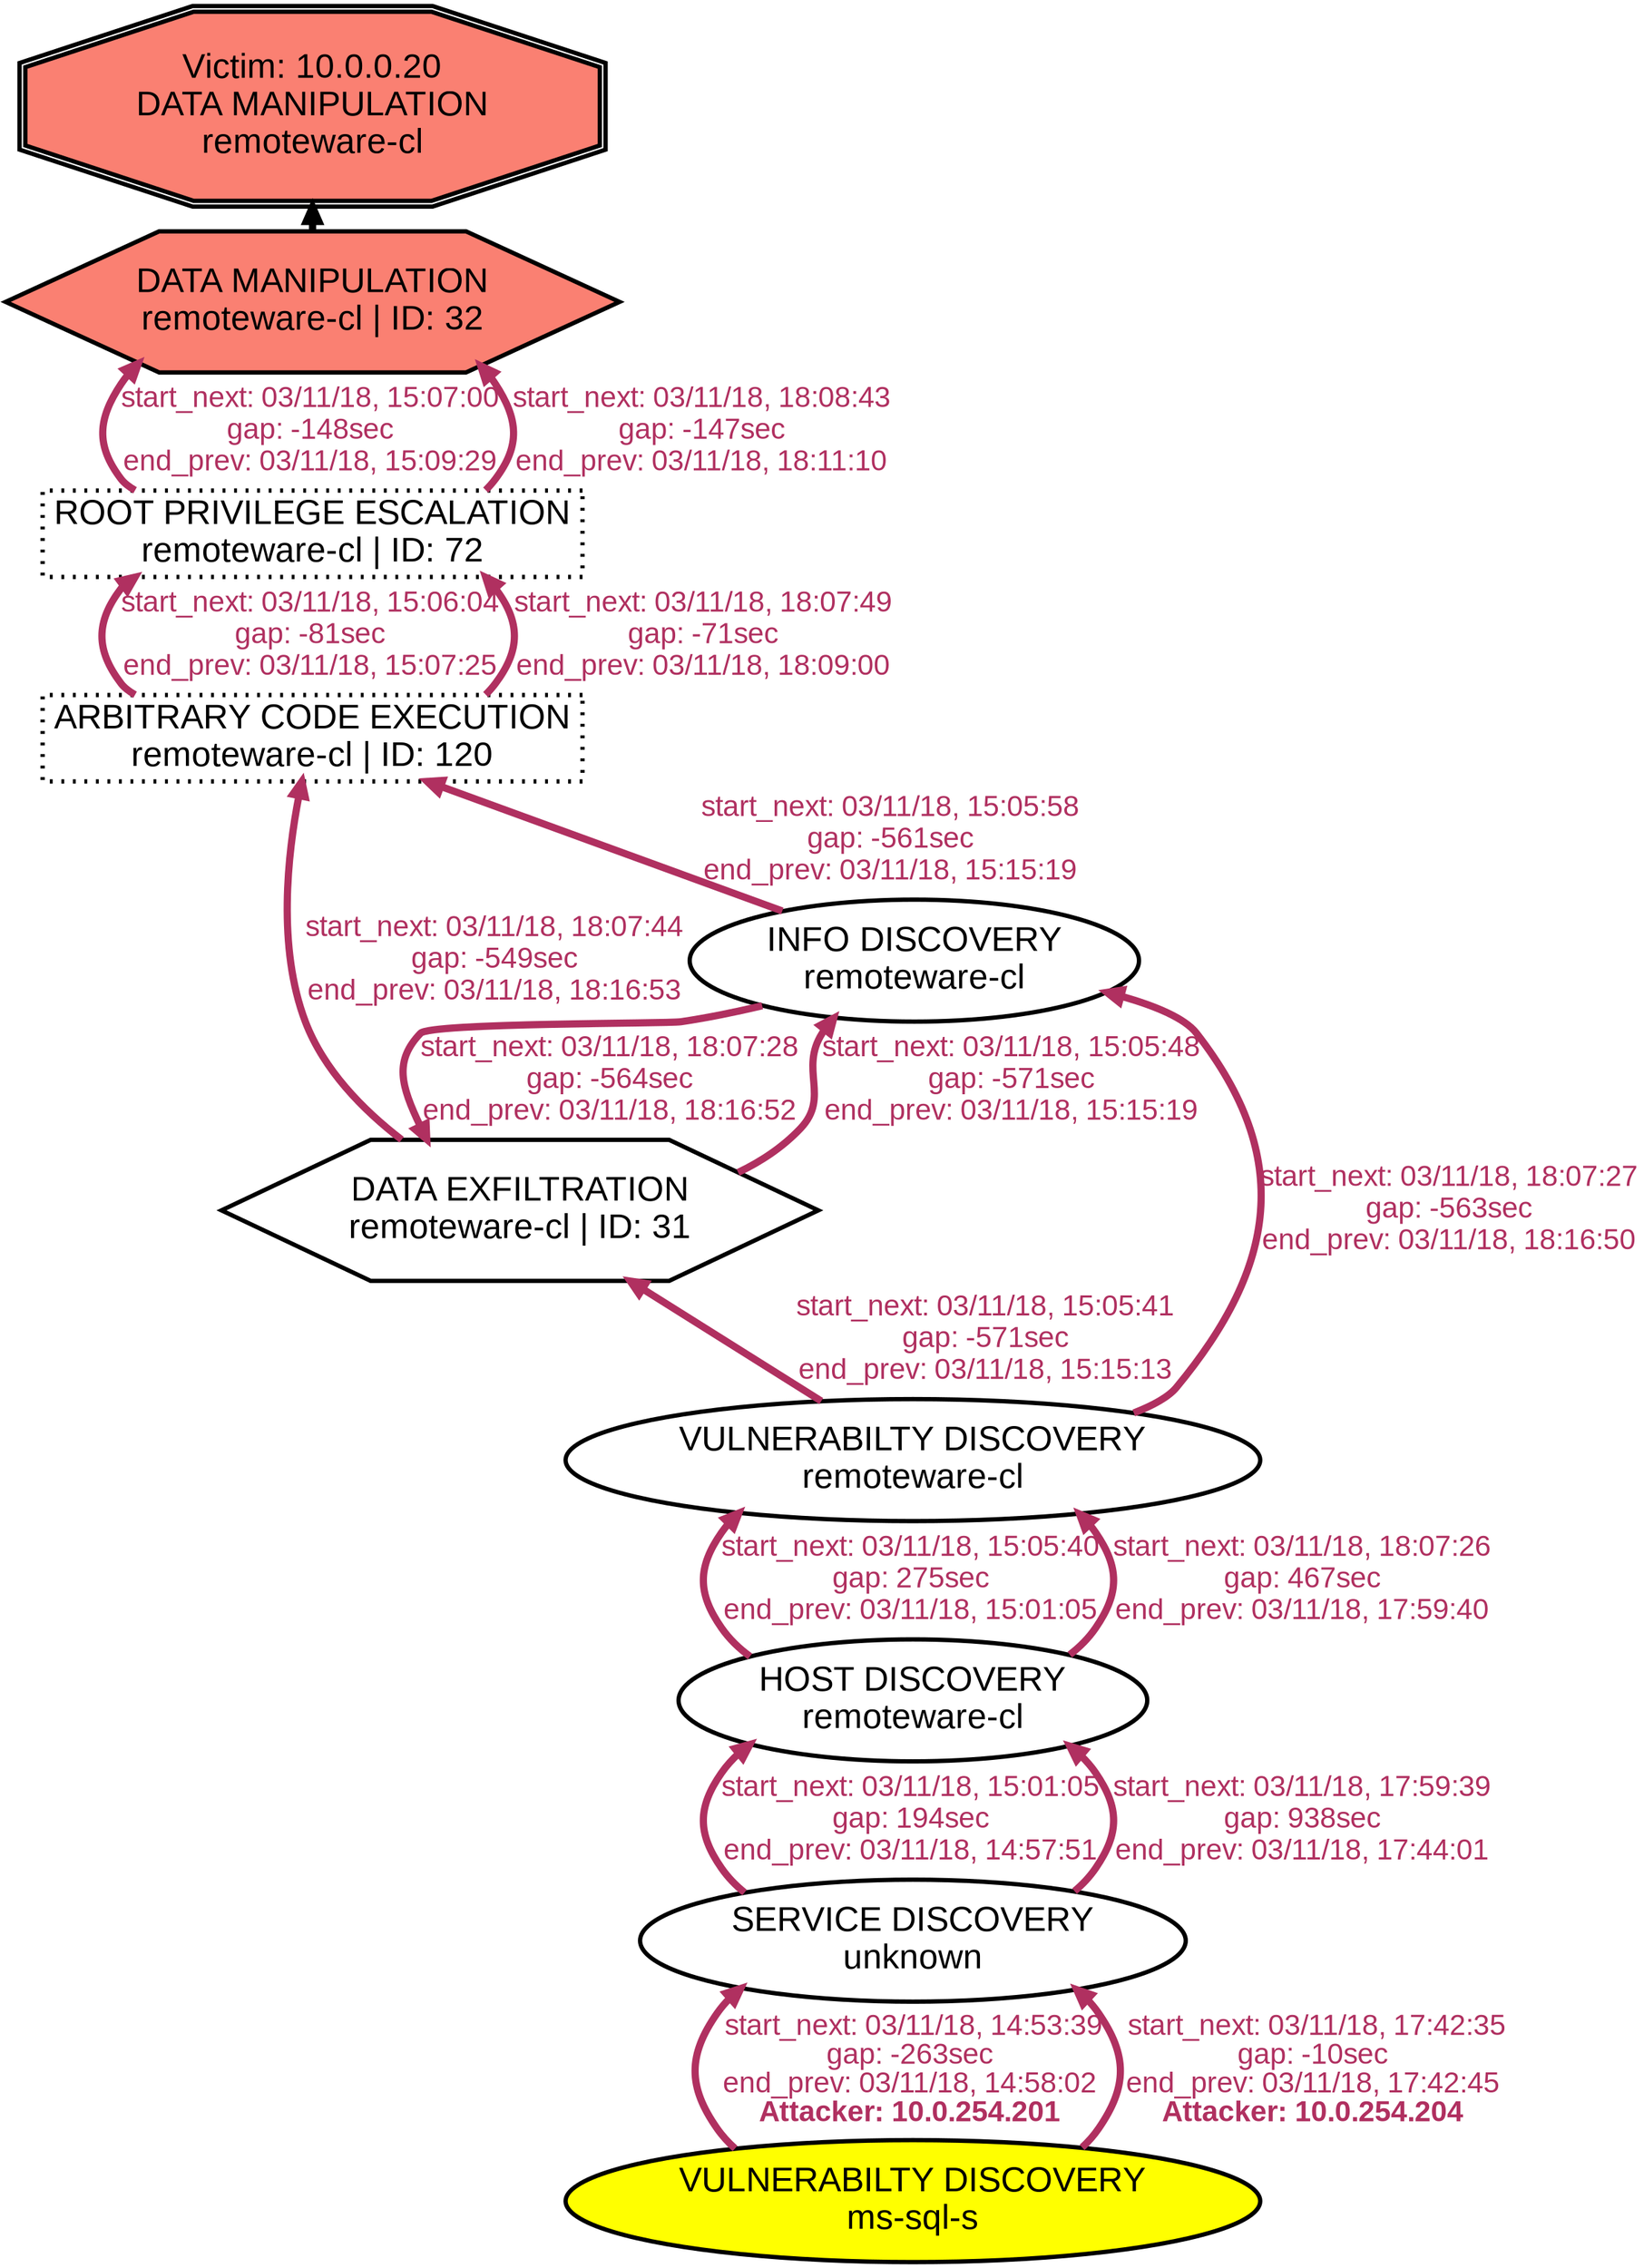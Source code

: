 digraph DATAMANIPULATIONremotewarecl {
rankdir="BT"; 
 graph [ nodesep="0.1", ranksep="0.02"] 
 node [ fontname=Arial, fontsize=24,penwidth=3]; 
 edge [ fontname=Arial, fontsize=20,penwidth=5 ];
"Victim: 10.0.0.20
DATA MANIPULATION
remoteware-cl" [shape=doubleoctagon, style=filled, fillcolor=salmon];
{ rank = max; "Victim: 10.0.0.20
DATA MANIPULATION
remoteware-cl"}
"DATA MANIPULATION
remoteware-cl | ID: 32" -> "Victim: 10.0.0.20
DATA MANIPULATION
remoteware-cl"
"DATA MANIPULATION
remoteware-cl | ID: 32" [style=filled, fillcolor= salmon]
{ rank=same; "DATA MANIPULATION
remoteware-cl | ID: 32"}
"VULNERABILTY DISCOVERY
ms-sql-s" [style=filled, fillcolor= yellow]
"VULNERABILTY DISCOVERY
ms-sql-s" -> "SERVICE DISCOVERY
unknown" [ color=maroon] [label=<<font color="maroon"> start_next: 03/11/18, 14:53:39<br/>gap: -263sec<br/>end_prev: 03/11/18, 14:58:02</font><br/><font color="maroon"><b>Attacker: 10.0.254.201</b></font>>]
"SERVICE DISCOVERY
unknown" -> "HOST DISCOVERY
remoteware-cl" [ label="start_next: 03/11/18, 15:01:05
gap: 194sec
end_prev: 03/11/18, 14:57:51"][ fontcolor="maroon" color=maroon]
"HOST DISCOVERY
remoteware-cl" -> "VULNERABILTY DISCOVERY
remoteware-cl" [ label="start_next: 03/11/18, 15:05:40
gap: 275sec
end_prev: 03/11/18, 15:01:05"][ fontcolor="maroon" color=maroon]
"VULNERABILTY DISCOVERY
remoteware-cl" -> "DATA EXFILTRATION
remoteware-cl | ID: 31" [ label="start_next: 03/11/18, 15:05:41
gap: -571sec
end_prev: 03/11/18, 15:15:13"][ fontcolor="maroon" color=maroon]
"DATA EXFILTRATION
remoteware-cl | ID: 31" -> "INFO DISCOVERY
remoteware-cl" [ label="start_next: 03/11/18, 15:05:48
gap: -571sec
end_prev: 03/11/18, 15:15:19"][ fontcolor="maroon" color=maroon]
"INFO DISCOVERY
remoteware-cl" -> "ARBITRARY CODE EXECUTION
remoteware-cl | ID: 120" [ label="start_next: 03/11/18, 15:05:58
gap: -561sec
end_prev: 03/11/18, 15:15:19"][ fontcolor="maroon" color=maroon]
"ARBITRARY CODE EXECUTION
remoteware-cl | ID: 120" -> "ROOT PRIVILEGE ESCALATION
remoteware-cl | ID: 72" [ label="start_next: 03/11/18, 15:06:04
gap: -81sec
end_prev: 03/11/18, 15:07:25"][ fontcolor="maroon" color=maroon]
"ROOT PRIVILEGE ESCALATION
remoteware-cl | ID: 72" -> "DATA MANIPULATION
remoteware-cl | ID: 32" [ label="start_next: 03/11/18, 15:07:00
gap: -148sec
end_prev: 03/11/18, 15:09:29"][ fontcolor="maroon" color=maroon]
"VULNERABILTY DISCOVERY
ms-sql-s" [style=filled, fillcolor= yellow]
"VULNERABILTY DISCOVERY
ms-sql-s" -> "SERVICE DISCOVERY
unknown" [ color=maroon] [label=<<font color="maroon"> start_next: 03/11/18, 17:42:35<br/>gap: -10sec<br/>end_prev: 03/11/18, 17:42:45</font><br/><font color="maroon"><b>Attacker: 10.0.254.204</b></font>>]
"SERVICE DISCOVERY
unknown" -> "HOST DISCOVERY
remoteware-cl" [ label="start_next: 03/11/18, 17:59:39
gap: 938sec
end_prev: 03/11/18, 17:44:01"][ fontcolor="maroon" color=maroon]
"HOST DISCOVERY
remoteware-cl" -> "VULNERABILTY DISCOVERY
remoteware-cl" [ label="start_next: 03/11/18, 18:07:26
gap: 467sec
end_prev: 03/11/18, 17:59:40"][ fontcolor="maroon" color=maroon]
"VULNERABILTY DISCOVERY
remoteware-cl" -> "INFO DISCOVERY
remoteware-cl" [ label="start_next: 03/11/18, 18:07:27
gap: -563sec
end_prev: 03/11/18, 18:16:50"][ fontcolor="maroon" color=maroon]
"INFO DISCOVERY
remoteware-cl" -> "DATA EXFILTRATION
remoteware-cl | ID: 31" [ label="start_next: 03/11/18, 18:07:28
gap: -564sec
end_prev: 03/11/18, 18:16:52"][ fontcolor="maroon" color=maroon]
"DATA EXFILTRATION
remoteware-cl | ID: 31" -> "ARBITRARY CODE EXECUTION
remoteware-cl | ID: 120" [ label="start_next: 03/11/18, 18:07:44
gap: -549sec
end_prev: 03/11/18, 18:16:53"][ fontcolor="maroon" color=maroon]
"ARBITRARY CODE EXECUTION
remoteware-cl | ID: 120" -> "ROOT PRIVILEGE ESCALATION
remoteware-cl | ID: 72" [ label="start_next: 03/11/18, 18:07:49
gap: -71sec
end_prev: 03/11/18, 18:09:00"][ fontcolor="maroon" color=maroon]
"ROOT PRIVILEGE ESCALATION
remoteware-cl | ID: 72" -> "DATA MANIPULATION
remoteware-cl | ID: 32" [ label="start_next: 03/11/18, 18:08:43
gap: -147sec
end_prev: 03/11/18, 18:11:10"][ fontcolor="maroon" color=maroon]
"VULNERABILTY DISCOVERY
ms-sql-s" [shape=oval]
"VULNERABILTY DISCOVERY
ms-sql-s" [tooltip="ET SCAN Suspicious inbound to Oracle SQL port 1521
ET SCAN Suspicious inbound to MSSQL port 1433
ET SCAN Suspicious inbound to mySQL port 3306
ET SCAN Suspicious inbound to PostgreSQL port 5432
ET SCAN Suspicious inbound to mSQL port 4333"]
"SERVICE DISCOVERY
unknown" [shape=oval]
"SERVICE DISCOVERY
unknown" [tooltip="ET SCAN Potential VNC Scan 5800-5820
ET SCAN Potential VNC Scan 5900-5920
ET SCAN Potential SSH Scan
ET SCAN NMAP OS Detection Probe"]
"HOST DISCOVERY
remoteware-cl" [shape=oval]
"HOST DISCOVERY
remoteware-cl" [tooltip="ET SCAN Possible Nmap User-Agent Observed
ET SCAN Nmap Scripting Engine User-Agent Detected (Nmap Scripting Engine)"]
"VULNERABILTY DISCOVERY
remoteware-cl" [shape=oval]
"VULNERABILTY DISCOVERY
remoteware-cl" [tooltip="ET SCAN Nikto Web App Scan in Progress"]
"DATA EXFILTRATION
remoteware-cl | ID: 31" [shape=hexagon]
"DATA EXFILTRATION
remoteware-cl | ID: 31" [tooltip="ET WEB_SERVER Possible XXE SYSTEM ENTITY in POST BODY.
GPL EXPLOIT ISAPI .ida access
ET WEB_SERVER /system32/ in Uri - Possible Protected Directory Access Attempt
GPL WEB_SERVER Tomcat server snoop access
ET WEB_SERVER ColdFusion componentutils access
GPL EXPLOIT /msadc/samples/ access
ET WEB_SPECIFIC_APPS PHP-CGI query string parameter vulnerability
GPL EXPLOIT ISAPI .idq access
ET WEB_SERVER /etc/shadow Detected in URI"]
"INFO DISCOVERY
remoteware-cl" [shape=oval]
"INFO DISCOVERY
remoteware-cl" [tooltip="GPL WEB_SERVER iisadmin access
GPL WEB_SERVER printenv access
GPL WEB_SERVER author.exe access
ET WEB_SERVER PHP Easteregg Information-Disclosure (phpinfo)
GPL WEB_SERVER globals.pl access
GPL WEB_SERVER viewcode access
ET WEB_SPECIFIC_APPS Request to Wordpress W3TC Plug-in dbcache Directory
GPL EXPLOIT ISAPI .idq attempt
ET POLICY Proxy TRACE Request - inbound
GPL WEB_SERVER /~root access
GPL WEB_SERVER service.pwd
ET WEB_SERVER PHP REQUEST SuperGlobal in URI
GPL WEB_SERVER services.cnf access
GPL EXPLOIT unicode directory traversal attempt
GPL EXPLOIT .htr access
GPL EXPLOIT .cnf access
ET WEB_SERVER PHP SERVER SuperGlobal in URI
GPL WEB_SERVER .htaccess access
GPL WEB_SERVER authors.pwd access
GPL EXPLOIT iisadmpwd attempt
GPL WEB_SERVER global.asa access
GPL EXPLOIT fpcount access
GPL WEB_SERVER .htpasswd access
ET WEB_SERVER PHP SESSION SuperGlobal in URI
GPL WEB_SERVER writeto.cnf access
GPL EXPLOIT iissamples access
GPL WEB_SERVER service.cnf access"]
"ARBITRARY CODE EXECUTION
remoteware-cl | ID: 120" [style="dotted", shape=box]
"ARBITRARY CODE EXECUTION
remoteware-cl | ID: 120" [tooltip="ET WEB_SPECIFIC_APPS WEB-PHP RCE PHPBB 2004-1315
ET WEB_SERVER Possible CVE-2014-6271 Attempt in Headers
ET CURRENT_EVENTS QNAP Shellshock CVE-2014-6271"]
"ROOT PRIVILEGE ESCALATION
remoteware-cl | ID: 72" [style="dotted", shape=box]
"ROOT PRIVILEGE ESCALATION
remoteware-cl | ID: 72" [tooltip="GPL EXPLOIT CodeRed v2 root.exe access
ET WEB_SERVER ColdFusion administrator access
ETPRO WEB_SPECIFIC_APPS ipTIME firmware < 9.58 RCE
GPL EXPLOIT administrators.pwd access"]
"DATA MANIPULATION
remoteware-cl | ID: 32" [shape=hexagon]
"DATA MANIPULATION
remoteware-cl | ID: 32" [tooltip="ET WEB_SERVER Possible SQL Injection Attempt UNION SELECT
ET WEB_SERVER Possible SQL Injection Attempt SELECT FROM"]
}
